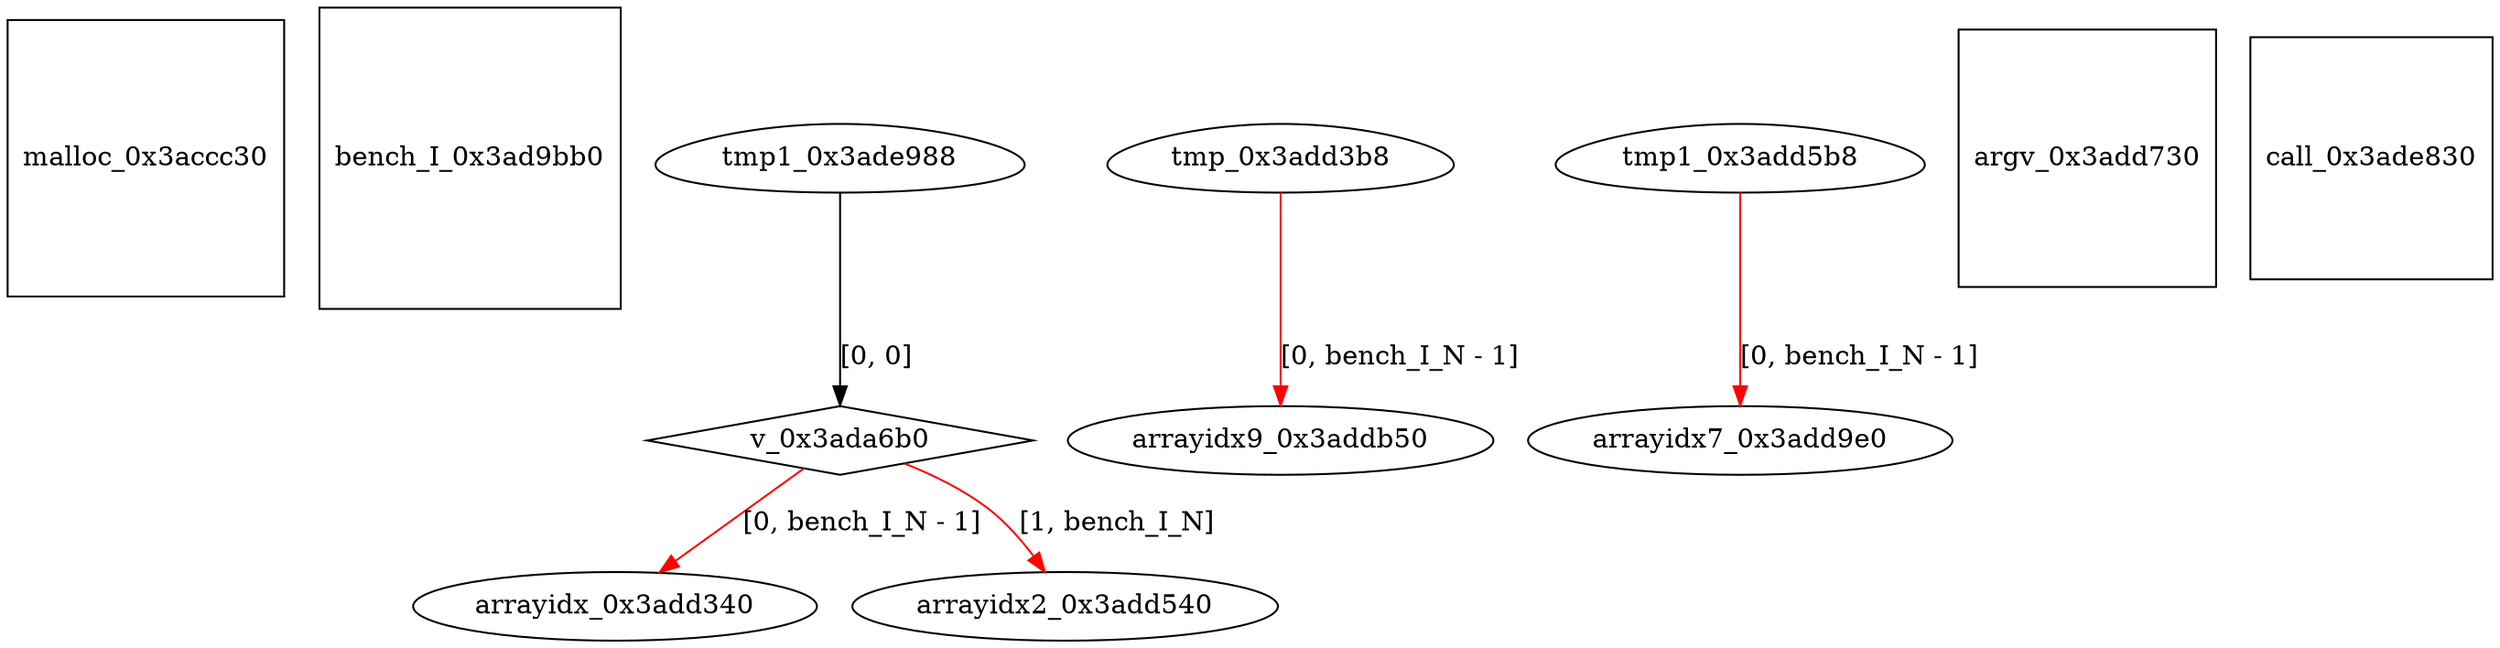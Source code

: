 digraph grafico {
"malloc_0x3accc30" [shape=square];
"bench_I_0x3ad9bb0" [shape=square];
"v_0x3ada6b0" [shape=diamond];
"tmp1_0x3ade988" -> "v_0x3ada6b0" [label="[0, 0]"];
"arrayidx_0x3add340" [shape=ellipse];
"v_0x3ada6b0" -> "arrayidx_0x3add340" [label="[0, bench_I_N - 1]",color=red];
"tmp_0x3add3b8" [shape=egg];
"arrayidx2_0x3add540" [shape=ellipse];
"v_0x3ada6b0" -> "arrayidx2_0x3add540" [label="[1, bench_I_N]",color=red];
"tmp1_0x3add5b8" [shape=egg];
"argv_0x3add730" [shape=square];
"arrayidx7_0x3add9e0" [shape=ellipse];
"tmp1_0x3add5b8" -> "arrayidx7_0x3add9e0" [label="[0, bench_I_N - 1]",color=red];
"arrayidx9_0x3addb50" [shape=ellipse];
"tmp_0x3add3b8" -> "arrayidx9_0x3addb50" [label="[0, bench_I_N - 1]",color=red];
"call_0x3ade830" [shape=square];
"tmp1_0x3ade988" [shape=egg];
}